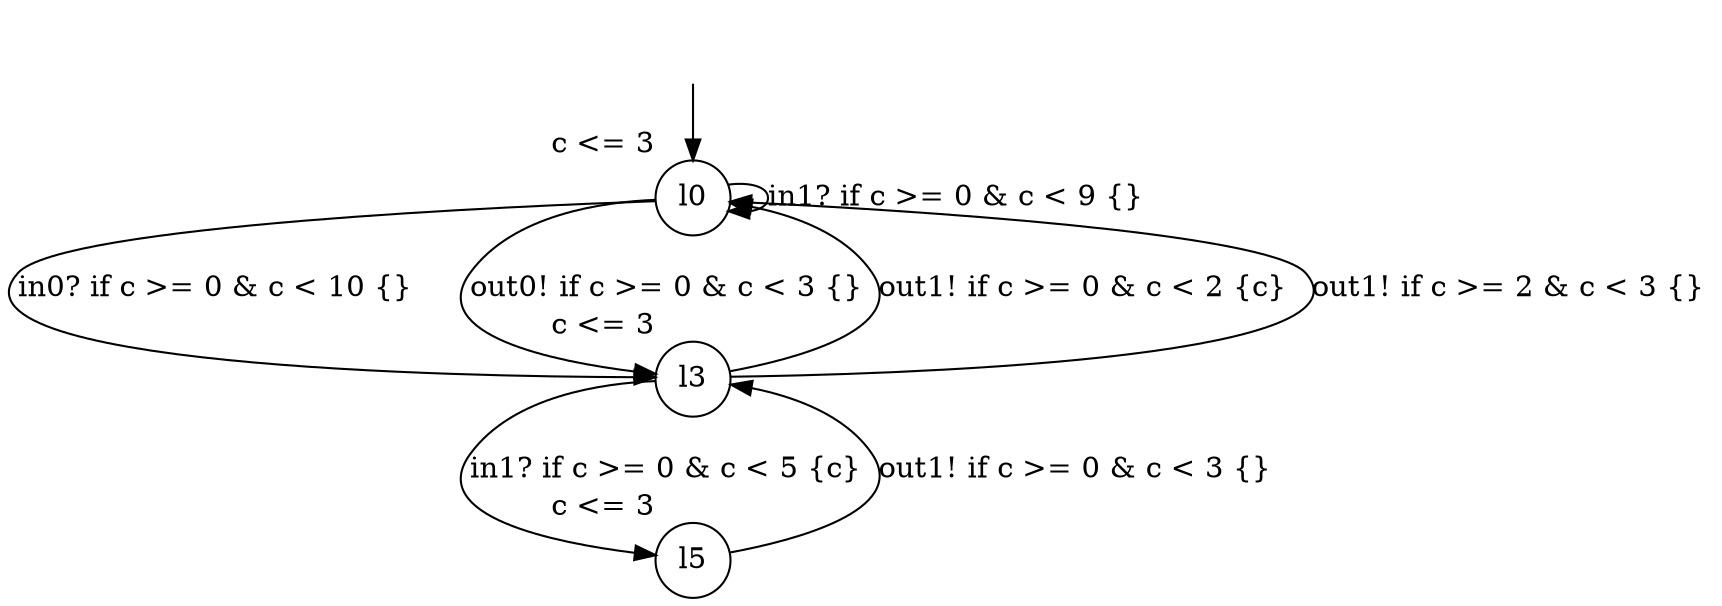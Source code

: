digraph g {
__start0 [label="" shape="none"];
l0 [shape="circle" margin=0 label="l0", xlabel="c <= 3"];
l3 [shape="circle" margin=0 label="l3", xlabel="c <= 3"];
l5 [shape="circle" margin=0 label="l5", xlabel="c <= 3"];
l0 -> l3 [label="in0? if c >= 0 & c < 10 {} "];
l0 -> l0 [label="in1? if c >= 0 & c < 9 {} "];
l0 -> l3 [label="out0! if c >= 0 & c < 3 {} "];
l3 -> l0 [label="out1! if c >= 0 & c < 2 {c} "];
l3 -> l5 [label="in1? if c >= 0 & c < 5 {c} "];
l3 -> l0 [label="out1! if c >= 2 & c < 3 {} "];
l5 -> l3 [label="out1! if c >= 0 & c < 3 {} "];
__start0 -> l0;
}
